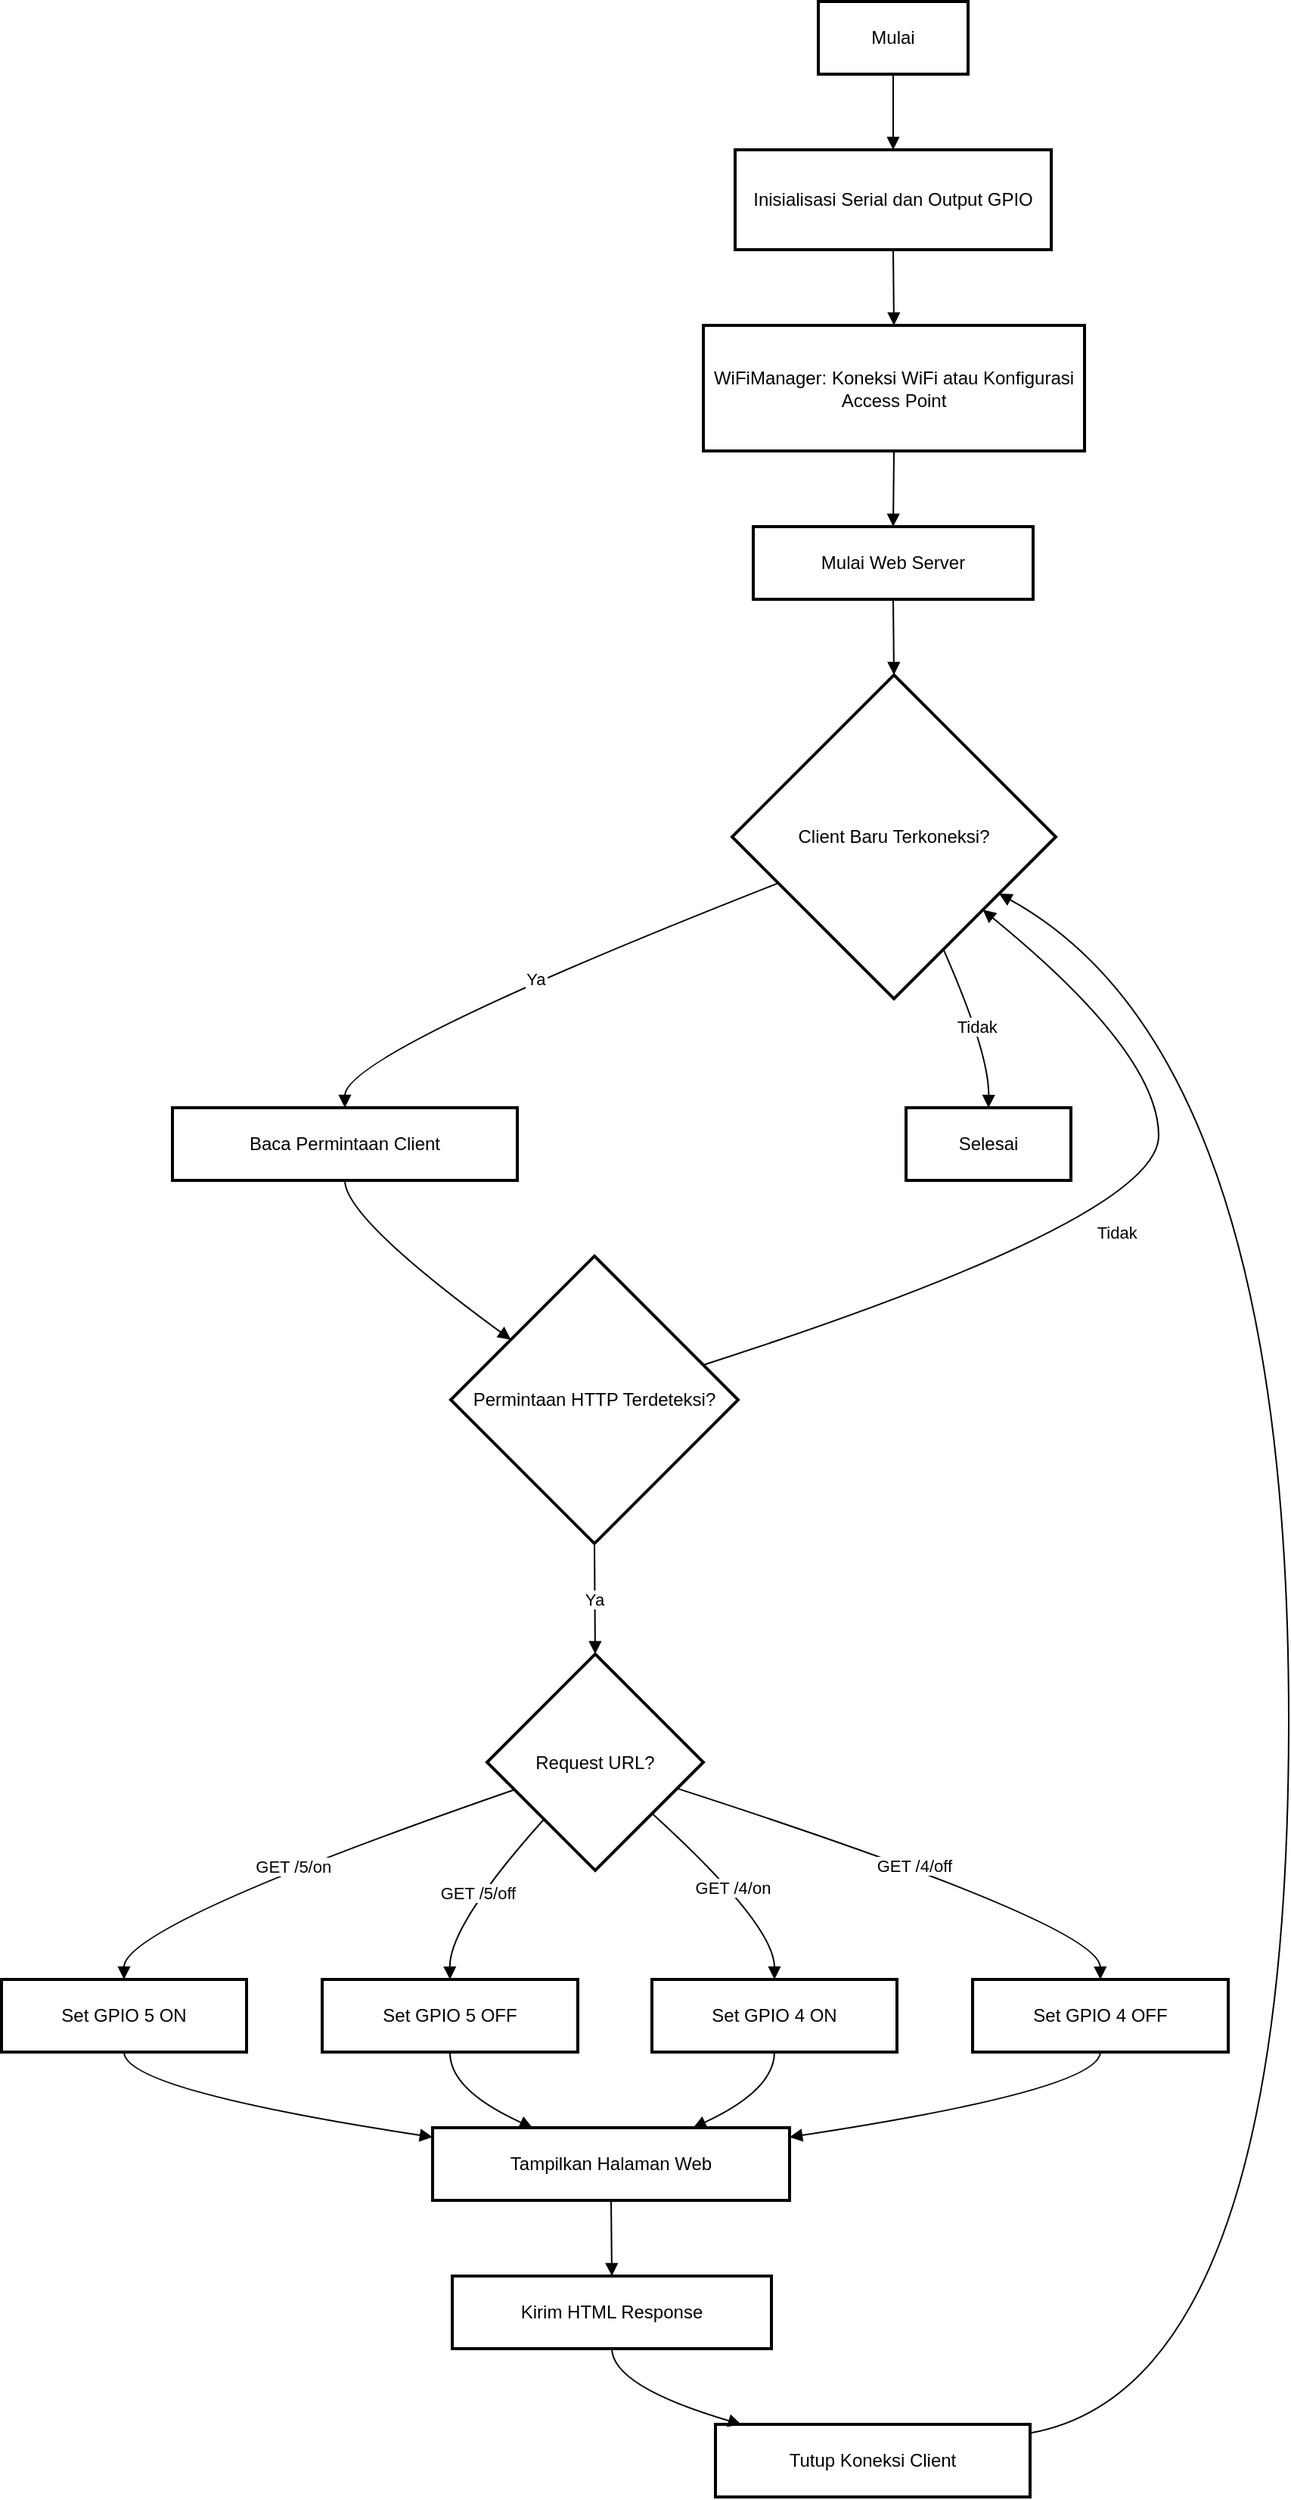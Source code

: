 <mxfile version="24.8.3">
  <diagram name="Page-1" id="NFq9jXM3TjJxLlXp0oG2">
    <mxGraphModel dx="1679" dy="893" grid="1" gridSize="10" guides="1" tooltips="1" connect="1" arrows="1" fold="1" page="1" pageScale="1" pageWidth="850" pageHeight="1100" math="0" shadow="0">
      <root>
        <mxCell id="0" />
        <mxCell id="1" parent="0" />
        <mxCell id="zgTsNmEp1greh_2oPF4o-1" value="Mulai" style="whiteSpace=wrap;strokeWidth=2;" vertex="1" parent="1">
          <mxGeometry x="560" y="20" width="99" height="48" as="geometry" />
        </mxCell>
        <mxCell id="zgTsNmEp1greh_2oPF4o-2" value="Inisialisasi Serial dan Output GPIO" style="whiteSpace=wrap;strokeWidth=2;" vertex="1" parent="1">
          <mxGeometry x="505" y="118" width="209" height="66" as="geometry" />
        </mxCell>
        <mxCell id="zgTsNmEp1greh_2oPF4o-3" value="WiFiManager: Koneksi WiFi atau Konfigurasi Access Point" style="whiteSpace=wrap;strokeWidth=2;" vertex="1" parent="1">
          <mxGeometry x="484" y="234" width="252" height="83" as="geometry" />
        </mxCell>
        <mxCell id="zgTsNmEp1greh_2oPF4o-4" value="Mulai Web Server" style="whiteSpace=wrap;strokeWidth=2;" vertex="1" parent="1">
          <mxGeometry x="517" y="367" width="185" height="48" as="geometry" />
        </mxCell>
        <mxCell id="zgTsNmEp1greh_2oPF4o-5" value="Client Baru Terkoneksi?" style="rhombus;strokeWidth=2;whiteSpace=wrap;" vertex="1" parent="1">
          <mxGeometry x="503" y="465" width="214" height="214" as="geometry" />
        </mxCell>
        <mxCell id="zgTsNmEp1greh_2oPF4o-6" value="Baca Permintaan Client" style="whiteSpace=wrap;strokeWidth=2;" vertex="1" parent="1">
          <mxGeometry x="133" y="751" width="228" height="48" as="geometry" />
        </mxCell>
        <mxCell id="zgTsNmEp1greh_2oPF4o-7" value="Permintaan HTTP Terdeteksi?" style="rhombus;strokeWidth=2;whiteSpace=wrap;" vertex="1" parent="1">
          <mxGeometry x="317" y="849" width="190" height="190" as="geometry" />
        </mxCell>
        <mxCell id="zgTsNmEp1greh_2oPF4o-8" value="Request URL?" style="rhombus;strokeWidth=2;whiteSpace=wrap;" vertex="1" parent="1">
          <mxGeometry x="341" y="1112" width="143" height="143" as="geometry" />
        </mxCell>
        <mxCell id="zgTsNmEp1greh_2oPF4o-9" value="Set GPIO 5 ON" style="whiteSpace=wrap;strokeWidth=2;" vertex="1" parent="1">
          <mxGeometry x="20" y="1327" width="162" height="48" as="geometry" />
        </mxCell>
        <mxCell id="zgTsNmEp1greh_2oPF4o-10" value="Set GPIO 5 OFF" style="whiteSpace=wrap;strokeWidth=2;" vertex="1" parent="1">
          <mxGeometry x="232" y="1327" width="169" height="48" as="geometry" />
        </mxCell>
        <mxCell id="zgTsNmEp1greh_2oPF4o-11" value="Set GPIO 4 ON" style="whiteSpace=wrap;strokeWidth=2;" vertex="1" parent="1">
          <mxGeometry x="450" y="1327" width="162" height="48" as="geometry" />
        </mxCell>
        <mxCell id="zgTsNmEp1greh_2oPF4o-12" value="Set GPIO 4 OFF" style="whiteSpace=wrap;strokeWidth=2;" vertex="1" parent="1">
          <mxGeometry x="662" y="1327" width="169" height="48" as="geometry" />
        </mxCell>
        <mxCell id="zgTsNmEp1greh_2oPF4o-13" value="Tampilkan Halaman Web" style="whiteSpace=wrap;strokeWidth=2;" vertex="1" parent="1">
          <mxGeometry x="305" y="1425" width="236" height="48" as="geometry" />
        </mxCell>
        <mxCell id="zgTsNmEp1greh_2oPF4o-14" value="Kirim HTML Response" style="whiteSpace=wrap;strokeWidth=2;" vertex="1" parent="1">
          <mxGeometry x="318" y="1523" width="211" height="48" as="geometry" />
        </mxCell>
        <mxCell id="zgTsNmEp1greh_2oPF4o-15" value="Tutup Koneksi Client" style="whiteSpace=wrap;strokeWidth=2;" vertex="1" parent="1">
          <mxGeometry x="492" y="1621" width="208" height="48" as="geometry" />
        </mxCell>
        <mxCell id="zgTsNmEp1greh_2oPF4o-16" value="Selesai" style="whiteSpace=wrap;strokeWidth=2;" vertex="1" parent="1">
          <mxGeometry x="618" y="751" width="109" height="48" as="geometry" />
        </mxCell>
        <mxCell id="zgTsNmEp1greh_2oPF4o-17" value="" style="curved=1;startArrow=none;endArrow=block;exitX=0.5;exitY=1;entryX=0.5;entryY=0;rounded=0;" edge="1" parent="1" source="zgTsNmEp1greh_2oPF4o-1" target="zgTsNmEp1greh_2oPF4o-2">
          <mxGeometry relative="1" as="geometry">
            <Array as="points" />
          </mxGeometry>
        </mxCell>
        <mxCell id="zgTsNmEp1greh_2oPF4o-18" value="" style="curved=1;startArrow=none;endArrow=block;exitX=0.5;exitY=1;entryX=0.5;entryY=0;rounded=0;" edge="1" parent="1" source="zgTsNmEp1greh_2oPF4o-2" target="zgTsNmEp1greh_2oPF4o-3">
          <mxGeometry relative="1" as="geometry">
            <Array as="points" />
          </mxGeometry>
        </mxCell>
        <mxCell id="zgTsNmEp1greh_2oPF4o-19" value="" style="curved=1;startArrow=none;endArrow=block;exitX=0.5;exitY=1;entryX=0.5;entryY=0;rounded=0;" edge="1" parent="1" source="zgTsNmEp1greh_2oPF4o-3" target="zgTsNmEp1greh_2oPF4o-4">
          <mxGeometry relative="1" as="geometry">
            <Array as="points" />
          </mxGeometry>
        </mxCell>
        <mxCell id="zgTsNmEp1greh_2oPF4o-20" value="" style="curved=1;startArrow=none;endArrow=block;exitX=0.5;exitY=1.01;entryX=0.5;entryY=0;rounded=0;" edge="1" parent="1" source="zgTsNmEp1greh_2oPF4o-4" target="zgTsNmEp1greh_2oPF4o-5">
          <mxGeometry relative="1" as="geometry">
            <Array as="points" />
          </mxGeometry>
        </mxCell>
        <mxCell id="zgTsNmEp1greh_2oPF4o-21" value="Ya" style="curved=1;startArrow=none;endArrow=block;exitX=0;exitY=0.7;entryX=0.5;entryY=0.01;rounded=0;" edge="1" parent="1" source="zgTsNmEp1greh_2oPF4o-5" target="zgTsNmEp1greh_2oPF4o-6">
          <mxGeometry relative="1" as="geometry">
            <Array as="points">
              <mxPoint x="247" y="715" />
            </Array>
          </mxGeometry>
        </mxCell>
        <mxCell id="zgTsNmEp1greh_2oPF4o-22" value="" style="curved=1;startArrow=none;endArrow=block;exitX=0.5;exitY=1.01;entryX=0;entryY=0.14;rounded=0;" edge="1" parent="1" source="zgTsNmEp1greh_2oPF4o-6" target="zgTsNmEp1greh_2oPF4o-7">
          <mxGeometry relative="1" as="geometry">
            <Array as="points">
              <mxPoint x="247" y="824" />
            </Array>
          </mxGeometry>
        </mxCell>
        <mxCell id="zgTsNmEp1greh_2oPF4o-23" value="Tidak" style="curved=1;startArrow=none;endArrow=block;exitX=1;exitY=0.34;entryX=1;entryY=0.91;rounded=0;" edge="1" parent="1" source="zgTsNmEp1greh_2oPF4o-7" target="zgTsNmEp1greh_2oPF4o-5">
          <mxGeometry relative="1" as="geometry">
            <Array as="points">
              <mxPoint x="785" y="824" />
              <mxPoint x="785" y="715" />
            </Array>
          </mxGeometry>
        </mxCell>
        <mxCell id="zgTsNmEp1greh_2oPF4o-24" value="Ya" style="curved=1;startArrow=none;endArrow=block;exitX=0.5;exitY=1;entryX=0.5;entryY=0;rounded=0;" edge="1" parent="1" source="zgTsNmEp1greh_2oPF4o-7" target="zgTsNmEp1greh_2oPF4o-8">
          <mxGeometry relative="1" as="geometry">
            <Array as="points" />
          </mxGeometry>
        </mxCell>
        <mxCell id="zgTsNmEp1greh_2oPF4o-25" value="GET /5/on" style="curved=1;startArrow=none;endArrow=block;exitX=0;exitY=0.67;entryX=0.5;entryY=0;rounded=0;" edge="1" parent="1" source="zgTsNmEp1greh_2oPF4o-8" target="zgTsNmEp1greh_2oPF4o-9">
          <mxGeometry relative="1" as="geometry">
            <Array as="points">
              <mxPoint x="101" y="1291" />
            </Array>
          </mxGeometry>
        </mxCell>
        <mxCell id="zgTsNmEp1greh_2oPF4o-26" value="GET /5/off" style="curved=1;startArrow=none;endArrow=block;exitX=0.05;exitY=1;entryX=0.5;entryY=0;rounded=0;" edge="1" parent="1" source="zgTsNmEp1greh_2oPF4o-8" target="zgTsNmEp1greh_2oPF4o-10">
          <mxGeometry relative="1" as="geometry">
            <Array as="points">
              <mxPoint x="316" y="1291" />
            </Array>
          </mxGeometry>
        </mxCell>
        <mxCell id="zgTsNmEp1greh_2oPF4o-27" value="GET /4/on" style="curved=1;startArrow=none;endArrow=block;exitX=1;exitY=0.95;entryX=0.5;entryY=0;rounded=0;" edge="1" parent="1" source="zgTsNmEp1greh_2oPF4o-8" target="zgTsNmEp1greh_2oPF4o-11">
          <mxGeometry relative="1" as="geometry">
            <Array as="points">
              <mxPoint x="531" y="1291" />
            </Array>
          </mxGeometry>
        </mxCell>
        <mxCell id="zgTsNmEp1greh_2oPF4o-28" value="GET /4/off" style="curved=1;startArrow=none;endArrow=block;exitX=1;exitY=0.66;entryX=0.5;entryY=0;rounded=0;" edge="1" parent="1" source="zgTsNmEp1greh_2oPF4o-8" target="zgTsNmEp1greh_2oPF4o-12">
          <mxGeometry relative="1" as="geometry">
            <Array as="points">
              <mxPoint x="746" y="1291" />
            </Array>
          </mxGeometry>
        </mxCell>
        <mxCell id="zgTsNmEp1greh_2oPF4o-29" value="" style="curved=1;startArrow=none;endArrow=block;exitX=0.5;exitY=1;entryX=0;entryY=0.13;rounded=0;" edge="1" parent="1" source="zgTsNmEp1greh_2oPF4o-9" target="zgTsNmEp1greh_2oPF4o-13">
          <mxGeometry relative="1" as="geometry">
            <Array as="points">
              <mxPoint x="101" y="1400" />
            </Array>
          </mxGeometry>
        </mxCell>
        <mxCell id="zgTsNmEp1greh_2oPF4o-30" value="" style="curved=1;startArrow=none;endArrow=block;exitX=0.5;exitY=1;entryX=0.28;entryY=0;rounded=0;" edge="1" parent="1" source="zgTsNmEp1greh_2oPF4o-10" target="zgTsNmEp1greh_2oPF4o-13">
          <mxGeometry relative="1" as="geometry">
            <Array as="points">
              <mxPoint x="316" y="1400" />
            </Array>
          </mxGeometry>
        </mxCell>
        <mxCell id="zgTsNmEp1greh_2oPF4o-31" value="" style="curved=1;startArrow=none;endArrow=block;exitX=0.5;exitY=1;entryX=0.73;entryY=0;rounded=0;" edge="1" parent="1" source="zgTsNmEp1greh_2oPF4o-11" target="zgTsNmEp1greh_2oPF4o-13">
          <mxGeometry relative="1" as="geometry">
            <Array as="points">
              <mxPoint x="531" y="1400" />
            </Array>
          </mxGeometry>
        </mxCell>
        <mxCell id="zgTsNmEp1greh_2oPF4o-32" value="" style="curved=1;startArrow=none;endArrow=block;exitX=0.5;exitY=1;entryX=1;entryY=0.13;rounded=0;" edge="1" parent="1" source="zgTsNmEp1greh_2oPF4o-12" target="zgTsNmEp1greh_2oPF4o-13">
          <mxGeometry relative="1" as="geometry">
            <Array as="points">
              <mxPoint x="746" y="1400" />
            </Array>
          </mxGeometry>
        </mxCell>
        <mxCell id="zgTsNmEp1greh_2oPF4o-33" value="" style="curved=1;startArrow=none;endArrow=block;exitX=0.5;exitY=1.01;entryX=0.5;entryY=0.01;rounded=0;" edge="1" parent="1" source="zgTsNmEp1greh_2oPF4o-13" target="zgTsNmEp1greh_2oPF4o-14">
          <mxGeometry relative="1" as="geometry">
            <Array as="points" />
          </mxGeometry>
        </mxCell>
        <mxCell id="zgTsNmEp1greh_2oPF4o-34" value="" style="curved=1;startArrow=none;endArrow=block;exitX=0.5;exitY=1.01;entryX=0.09;entryY=0.01;rounded=0;" edge="1" parent="1" source="zgTsNmEp1greh_2oPF4o-14" target="zgTsNmEp1greh_2oPF4o-15">
          <mxGeometry relative="1" as="geometry">
            <Array as="points">
              <mxPoint x="424" y="1596" />
            </Array>
          </mxGeometry>
        </mxCell>
        <mxCell id="zgTsNmEp1greh_2oPF4o-35" value="" style="curved=1;startArrow=none;endArrow=block;exitX=1;exitY=0.12;entryX=1;entryY=0.77;rounded=0;" edge="1" parent="1" source="zgTsNmEp1greh_2oPF4o-15" target="zgTsNmEp1greh_2oPF4o-5">
          <mxGeometry relative="1" as="geometry">
            <Array as="points">
              <mxPoint x="871" y="1596" />
              <mxPoint x="871" y="715" />
            </Array>
          </mxGeometry>
        </mxCell>
        <mxCell id="zgTsNmEp1greh_2oPF4o-36" value="Tidak" style="curved=1;startArrow=none;endArrow=block;exitX=0.72;exitY=1;entryX=0.5;entryY=0.01;rounded=0;" edge="1" parent="1" source="zgTsNmEp1greh_2oPF4o-5" target="zgTsNmEp1greh_2oPF4o-16">
          <mxGeometry relative="1" as="geometry">
            <Array as="points">
              <mxPoint x="673" y="715" />
            </Array>
          </mxGeometry>
        </mxCell>
      </root>
    </mxGraphModel>
  </diagram>
</mxfile>
